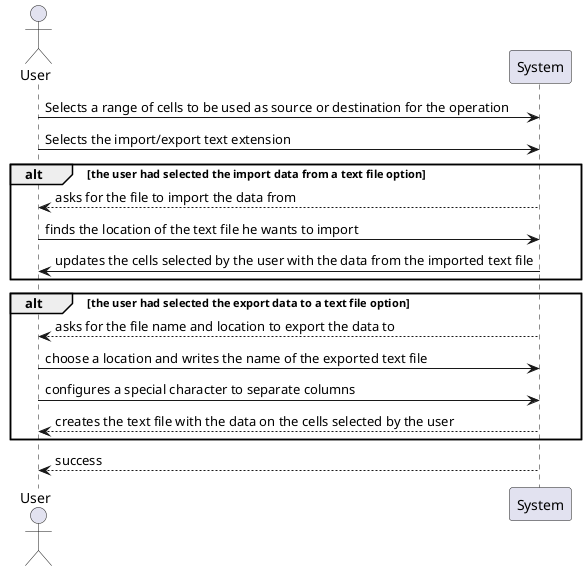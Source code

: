 @startuml ipc04.2_analysis.png

actor User

participant "System" as s

User->s: Selects a range of cells to be used as source or destination for the operation

User->s: Selects the import/export text extension

alt the user had selected the import data from a text file option
s-->User: asks for the file to import the data from
User->s: finds the location of the text file he wants to import
s->User: updates the cells selected by the user with the data from the imported text file
end

alt the user had selected the export data to a text file option
s-->User: asks for the file name and location to export the data to
User->s: choose a location and writes the name of the exported text file
User->s: configures a special character to separate columns
s-->User: creates the text file with the data on the cells selected by the user
end

s-->User: success

@enduml
